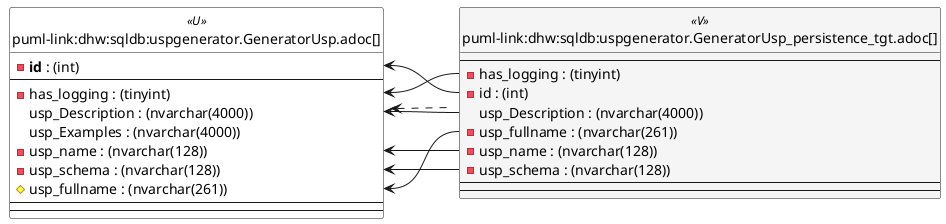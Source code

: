 @startuml
left to right direction
'top to bottom direction
hide circle
'avoide "." issues:
set namespaceSeparator none


skinparam class {
  BackgroundColor White
  BackgroundColor<<FN>> Yellow
  BackgroundColor<<FS>> Yellow
  BackgroundColor<<FT>> LightGray
  BackgroundColor<<IF>> Yellow
  BackgroundColor<<IS>> Yellow
  BackgroundColor<<P>> Aqua
  BackgroundColor<<PC>> Aqua
  BackgroundColor<<SN>> Yellow
  BackgroundColor<<SO>> SlateBlue
  BackgroundColor<<TF>> LightGray
  BackgroundColor<<TR>> Tomato
  BackgroundColor<<U>> White
  BackgroundColor<<V>> WhiteSmoke
  BackgroundColor<<X>> Aqua
  BackgroundColor<<external>> AliceBlue
}


entity "puml-link:dhw:sqldb:uspgenerator.GeneratorUsp.adoc[]" as uspgenerator.GeneratorUsp << U >> {
  - **id** : (int)
  --
  - has_logging : (tinyint)
  usp_Description : (nvarchar(4000))
  usp_Examples : (nvarchar(4000))
  - usp_name : (nvarchar(128))
  - usp_schema : (nvarchar(128))
  # usp_fullname : (nvarchar(261))
  --
  --
}

entity "puml-link:dhw:sqldb:uspgenerator.GeneratorUsp_persistence_tgt.adoc[]" as uspgenerator.GeneratorUsp_persistence_tgt << V >> {
  --
  - has_logging : (tinyint)
  - id : (int)
  usp_Description : (nvarchar(4000))
  - usp_fullname : (nvarchar(261))
  - usp_name : (nvarchar(128))
  - usp_schema : (nvarchar(128))
  --
  --
}

uspgenerator.GeneratorUsp <.. uspgenerator.GeneratorUsp_persistence_tgt
"uspgenerator.GeneratorUsp::has_logging" <-- "uspgenerator.GeneratorUsp_persistence_tgt::has_logging"
"uspgenerator.GeneratorUsp::id" <-- "uspgenerator.GeneratorUsp_persistence_tgt::id"
"uspgenerator.GeneratorUsp::usp_Description" <-- "uspgenerator.GeneratorUsp_persistence_tgt::usp_Description"
"uspgenerator.GeneratorUsp::usp_fullname" <-- "uspgenerator.GeneratorUsp_persistence_tgt::usp_fullname"
"uspgenerator.GeneratorUsp::usp_name" <-- "uspgenerator.GeneratorUsp_persistence_tgt::usp_name"
"uspgenerator.GeneratorUsp::usp_schema" <-- "uspgenerator.GeneratorUsp_persistence_tgt::usp_schema"
@enduml

